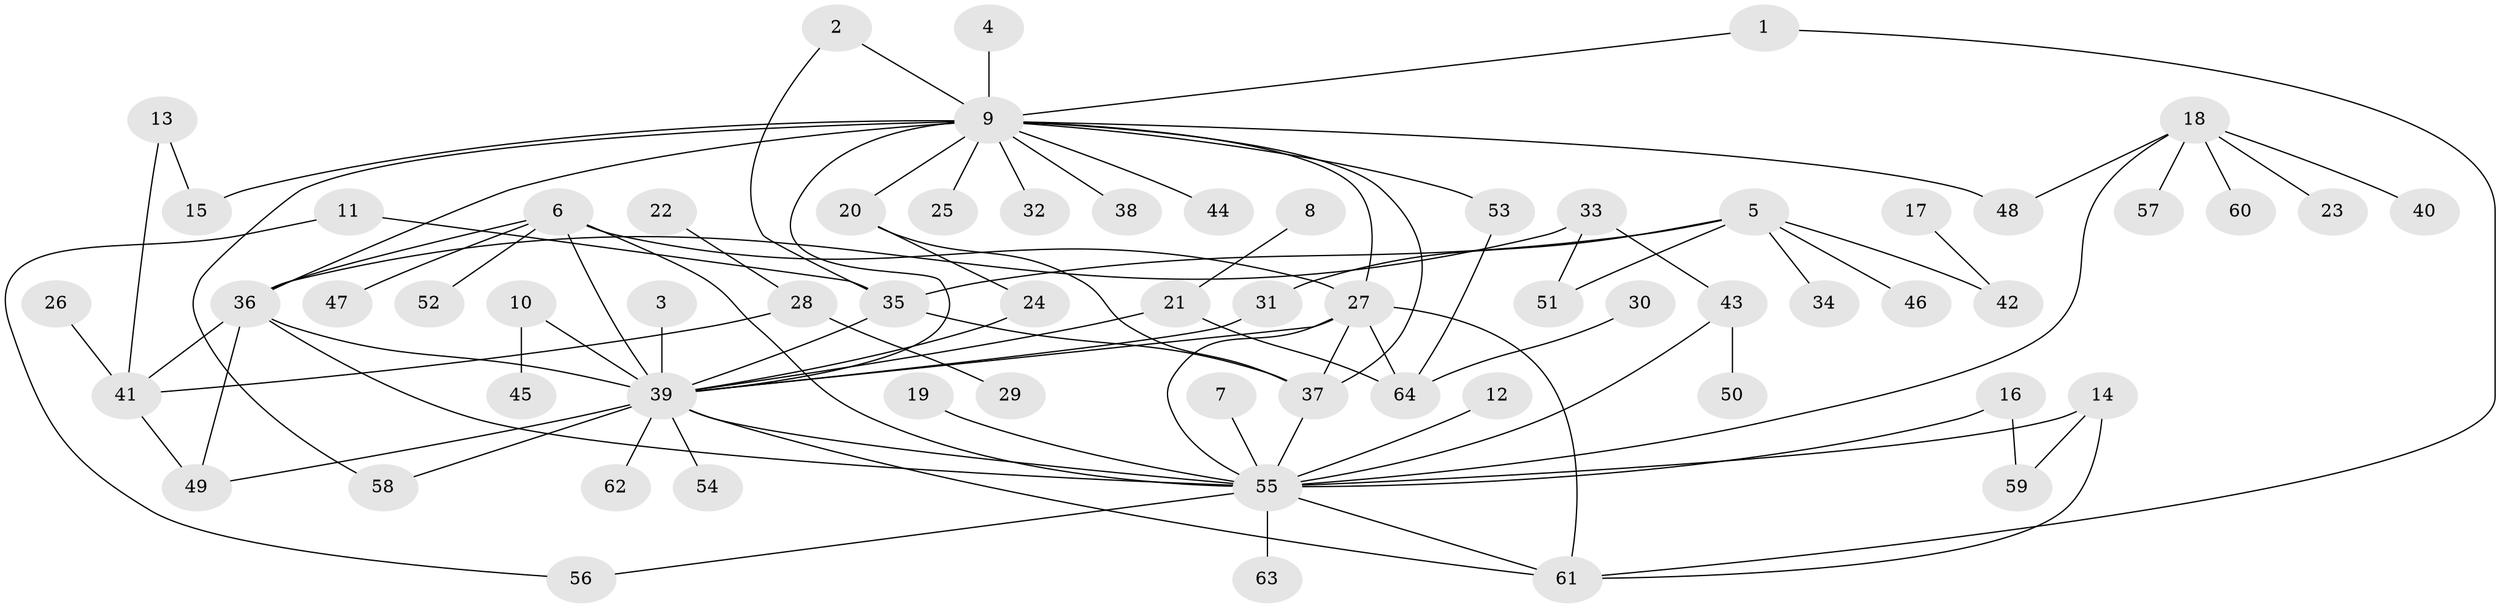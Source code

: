 // original degree distribution, {8: 0.018867924528301886, 7: 0.02830188679245283, 6: 0.02830188679245283, 4: 0.05660377358490566, 18: 0.018867924528301886, 2: 0.2169811320754717, 17: 0.009433962264150943, 1: 0.5283018867924528, 3: 0.0660377358490566, 5: 0.02830188679245283}
// Generated by graph-tools (version 1.1) at 2025/36/03/04/25 23:36:44]
// undirected, 64 vertices, 92 edges
graph export_dot {
  node [color=gray90,style=filled];
  1;
  2;
  3;
  4;
  5;
  6;
  7;
  8;
  9;
  10;
  11;
  12;
  13;
  14;
  15;
  16;
  17;
  18;
  19;
  20;
  21;
  22;
  23;
  24;
  25;
  26;
  27;
  28;
  29;
  30;
  31;
  32;
  33;
  34;
  35;
  36;
  37;
  38;
  39;
  40;
  41;
  42;
  43;
  44;
  45;
  46;
  47;
  48;
  49;
  50;
  51;
  52;
  53;
  54;
  55;
  56;
  57;
  58;
  59;
  60;
  61;
  62;
  63;
  64;
  1 -- 9 [weight=1.0];
  1 -- 61 [weight=1.0];
  2 -- 9 [weight=1.0];
  2 -- 35 [weight=1.0];
  3 -- 39 [weight=1.0];
  4 -- 9 [weight=1.0];
  5 -- 31 [weight=1.0];
  5 -- 34 [weight=1.0];
  5 -- 35 [weight=1.0];
  5 -- 42 [weight=1.0];
  5 -- 46 [weight=1.0];
  5 -- 51 [weight=1.0];
  6 -- 27 [weight=1.0];
  6 -- 36 [weight=1.0];
  6 -- 39 [weight=1.0];
  6 -- 47 [weight=1.0];
  6 -- 52 [weight=1.0];
  6 -- 55 [weight=1.0];
  7 -- 55 [weight=1.0];
  8 -- 21 [weight=1.0];
  9 -- 15 [weight=2.0];
  9 -- 20 [weight=1.0];
  9 -- 25 [weight=1.0];
  9 -- 27 [weight=1.0];
  9 -- 32 [weight=1.0];
  9 -- 36 [weight=1.0];
  9 -- 37 [weight=1.0];
  9 -- 38 [weight=1.0];
  9 -- 39 [weight=1.0];
  9 -- 44 [weight=1.0];
  9 -- 48 [weight=1.0];
  9 -- 53 [weight=1.0];
  9 -- 58 [weight=1.0];
  10 -- 39 [weight=1.0];
  10 -- 45 [weight=1.0];
  11 -- 35 [weight=1.0];
  11 -- 56 [weight=1.0];
  12 -- 55 [weight=1.0];
  13 -- 15 [weight=1.0];
  13 -- 41 [weight=1.0];
  14 -- 55 [weight=1.0];
  14 -- 59 [weight=1.0];
  14 -- 61 [weight=1.0];
  16 -- 55 [weight=1.0];
  16 -- 59 [weight=1.0];
  17 -- 42 [weight=1.0];
  18 -- 23 [weight=1.0];
  18 -- 40 [weight=1.0];
  18 -- 48 [weight=1.0];
  18 -- 55 [weight=1.0];
  18 -- 57 [weight=1.0];
  18 -- 60 [weight=1.0];
  19 -- 55 [weight=1.0];
  20 -- 24 [weight=1.0];
  20 -- 37 [weight=1.0];
  21 -- 39 [weight=1.0];
  21 -- 64 [weight=1.0];
  22 -- 28 [weight=1.0];
  24 -- 39 [weight=1.0];
  26 -- 41 [weight=1.0];
  27 -- 37 [weight=1.0];
  27 -- 39 [weight=1.0];
  27 -- 55 [weight=1.0];
  27 -- 61 [weight=1.0];
  27 -- 64 [weight=1.0];
  28 -- 29 [weight=1.0];
  28 -- 41 [weight=1.0];
  30 -- 64 [weight=1.0];
  31 -- 39 [weight=1.0];
  33 -- 36 [weight=1.0];
  33 -- 43 [weight=1.0];
  33 -- 51 [weight=1.0];
  35 -- 37 [weight=1.0];
  35 -- 39 [weight=1.0];
  36 -- 39 [weight=1.0];
  36 -- 41 [weight=1.0];
  36 -- 49 [weight=1.0];
  36 -- 55 [weight=1.0];
  37 -- 55 [weight=1.0];
  39 -- 49 [weight=1.0];
  39 -- 54 [weight=1.0];
  39 -- 55 [weight=1.0];
  39 -- 58 [weight=1.0];
  39 -- 61 [weight=1.0];
  39 -- 62 [weight=1.0];
  41 -- 49 [weight=1.0];
  43 -- 50 [weight=1.0];
  43 -- 55 [weight=1.0];
  53 -- 64 [weight=1.0];
  55 -- 56 [weight=1.0];
  55 -- 61 [weight=1.0];
  55 -- 63 [weight=1.0];
}
